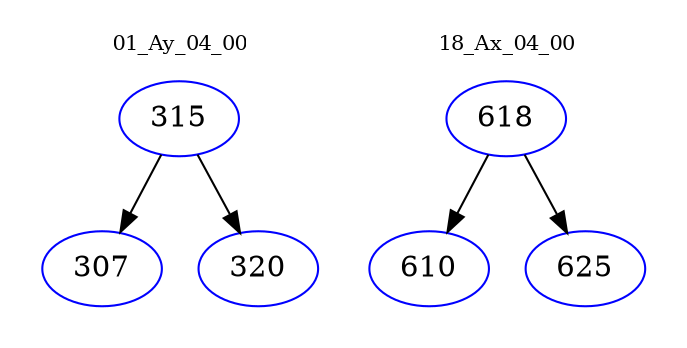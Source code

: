 digraph{
subgraph cluster_0 {
color = white
label = "01_Ay_04_00";
fontsize=10;
T0_315 [label="315", color="blue"]
T0_315 -> T0_307 [color="black"]
T0_307 [label="307", color="blue"]
T0_315 -> T0_320 [color="black"]
T0_320 [label="320", color="blue"]
}
subgraph cluster_1 {
color = white
label = "18_Ax_04_00";
fontsize=10;
T1_618 [label="618", color="blue"]
T1_618 -> T1_610 [color="black"]
T1_610 [label="610", color="blue"]
T1_618 -> T1_625 [color="black"]
T1_625 [label="625", color="blue"]
}
}

